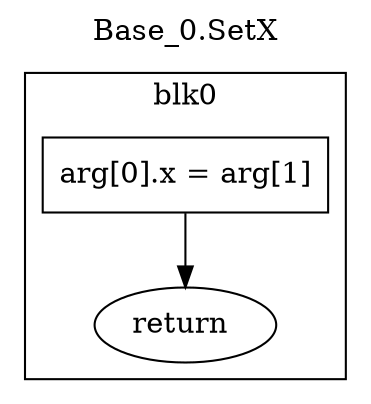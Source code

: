 digraph {
  rankdir=TB;
  b0_l0 -> b0_ret
  b0_l0 [label="arg[0].x = arg[1]\n", shape=box]
  b0_ret [label="return "]
  subgraph cluster_b0 {
    label = "blk0";
    b0_l0;
    b0_ret;
  }
  labelloc="t"
  label="Base_0.SetX"
}
